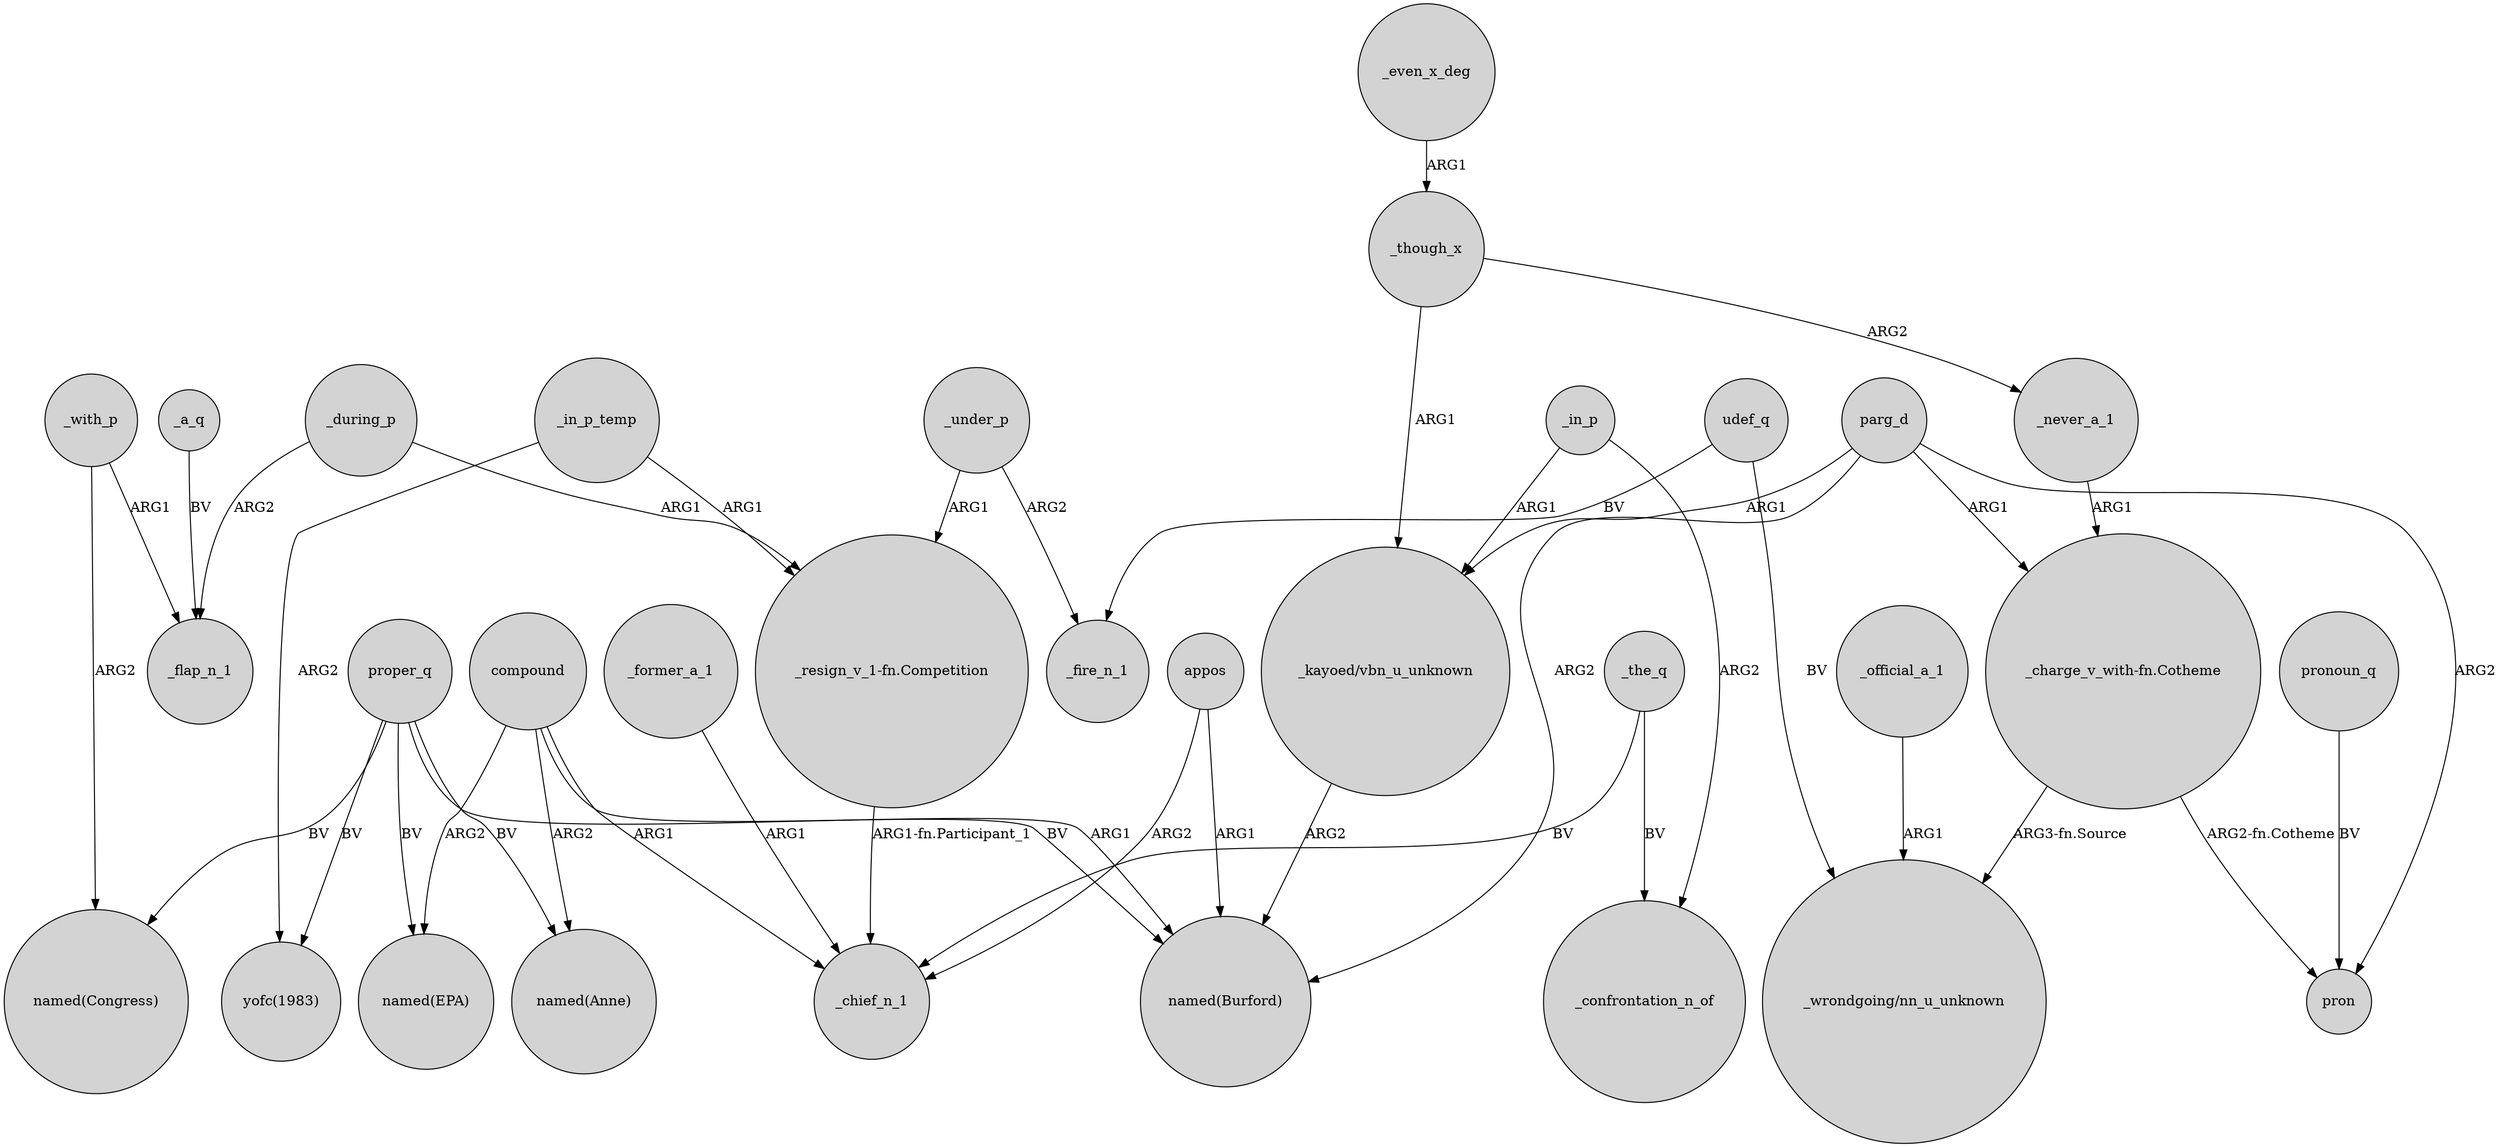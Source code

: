 digraph {
	node [shape=circle style=filled]
	_former_a_1 -> _chief_n_1 [label=ARG1]
	proper_q -> "named(Congress)" [label=BV]
	parg_d -> "_kayoed/vbn_u_unknown" [label=ARG1]
	proper_q -> "named(Burford)" [label=BV]
	"_kayoed/vbn_u_unknown" -> "named(Burford)" [label=ARG2]
	proper_q -> "named(Anne)" [label=BV]
	appos -> "named(Burford)" [label=ARG1]
	_though_x -> "_kayoed/vbn_u_unknown" [label=ARG1]
	compound -> "named(Anne)" [label=ARG2]
	udef_q -> "_wrondgoing/nn_u_unknown" [label=BV]
	parg_d -> pron [label=ARG2]
	"_charge_v_with-fn.Cotheme" -> "_wrondgoing/nn_u_unknown" [label="ARG3-fn.Source"]
	_never_a_1 -> "_charge_v_with-fn.Cotheme" [label=ARG1]
	_the_q -> _chief_n_1 [label=BV]
	_in_p -> _confrontation_n_of [label=ARG2]
	compound -> _chief_n_1 [label=ARG1]
	parg_d -> "_charge_v_with-fn.Cotheme" [label=ARG1]
	_with_p -> _flap_n_1 [label=ARG1]
	_under_p -> "_resign_v_1-fn.Competition" [label=ARG1]
	_in_p_temp -> "yofc(1983)" [label=ARG2]
	pronoun_q -> pron [label=BV]
	_a_q -> _flap_n_1 [label=BV]
	_the_q -> _confrontation_n_of [label=BV]
	_with_p -> "named(Congress)" [label=ARG2]
	parg_d -> "named(Burford)" [label=ARG2]
	"_charge_v_with-fn.Cotheme" -> pron [label="ARG2-fn.Cotheme"]
	compound -> "named(Burford)" [label=ARG1]
	_during_p -> "_resign_v_1-fn.Competition" [label=ARG1]
	proper_q -> "named(EPA)" [label=BV]
	appos -> _chief_n_1 [label=ARG2]
	_official_a_1 -> "_wrondgoing/nn_u_unknown" [label=ARG1]
	_though_x -> _never_a_1 [label=ARG2]
	"_resign_v_1-fn.Competition" -> _chief_n_1 [label="ARG1-fn.Participant_1"]
	_even_x_deg -> _though_x [label=ARG1]
	_under_p -> _fire_n_1 [label=ARG2]
	udef_q -> _fire_n_1 [label=BV]
	_in_p_temp -> "_resign_v_1-fn.Competition" [label=ARG1]
	_during_p -> _flap_n_1 [label=ARG2]
	_in_p -> "_kayoed/vbn_u_unknown" [label=ARG1]
	proper_q -> "yofc(1983)" [label=BV]
	compound -> "named(EPA)" [label=ARG2]
}
